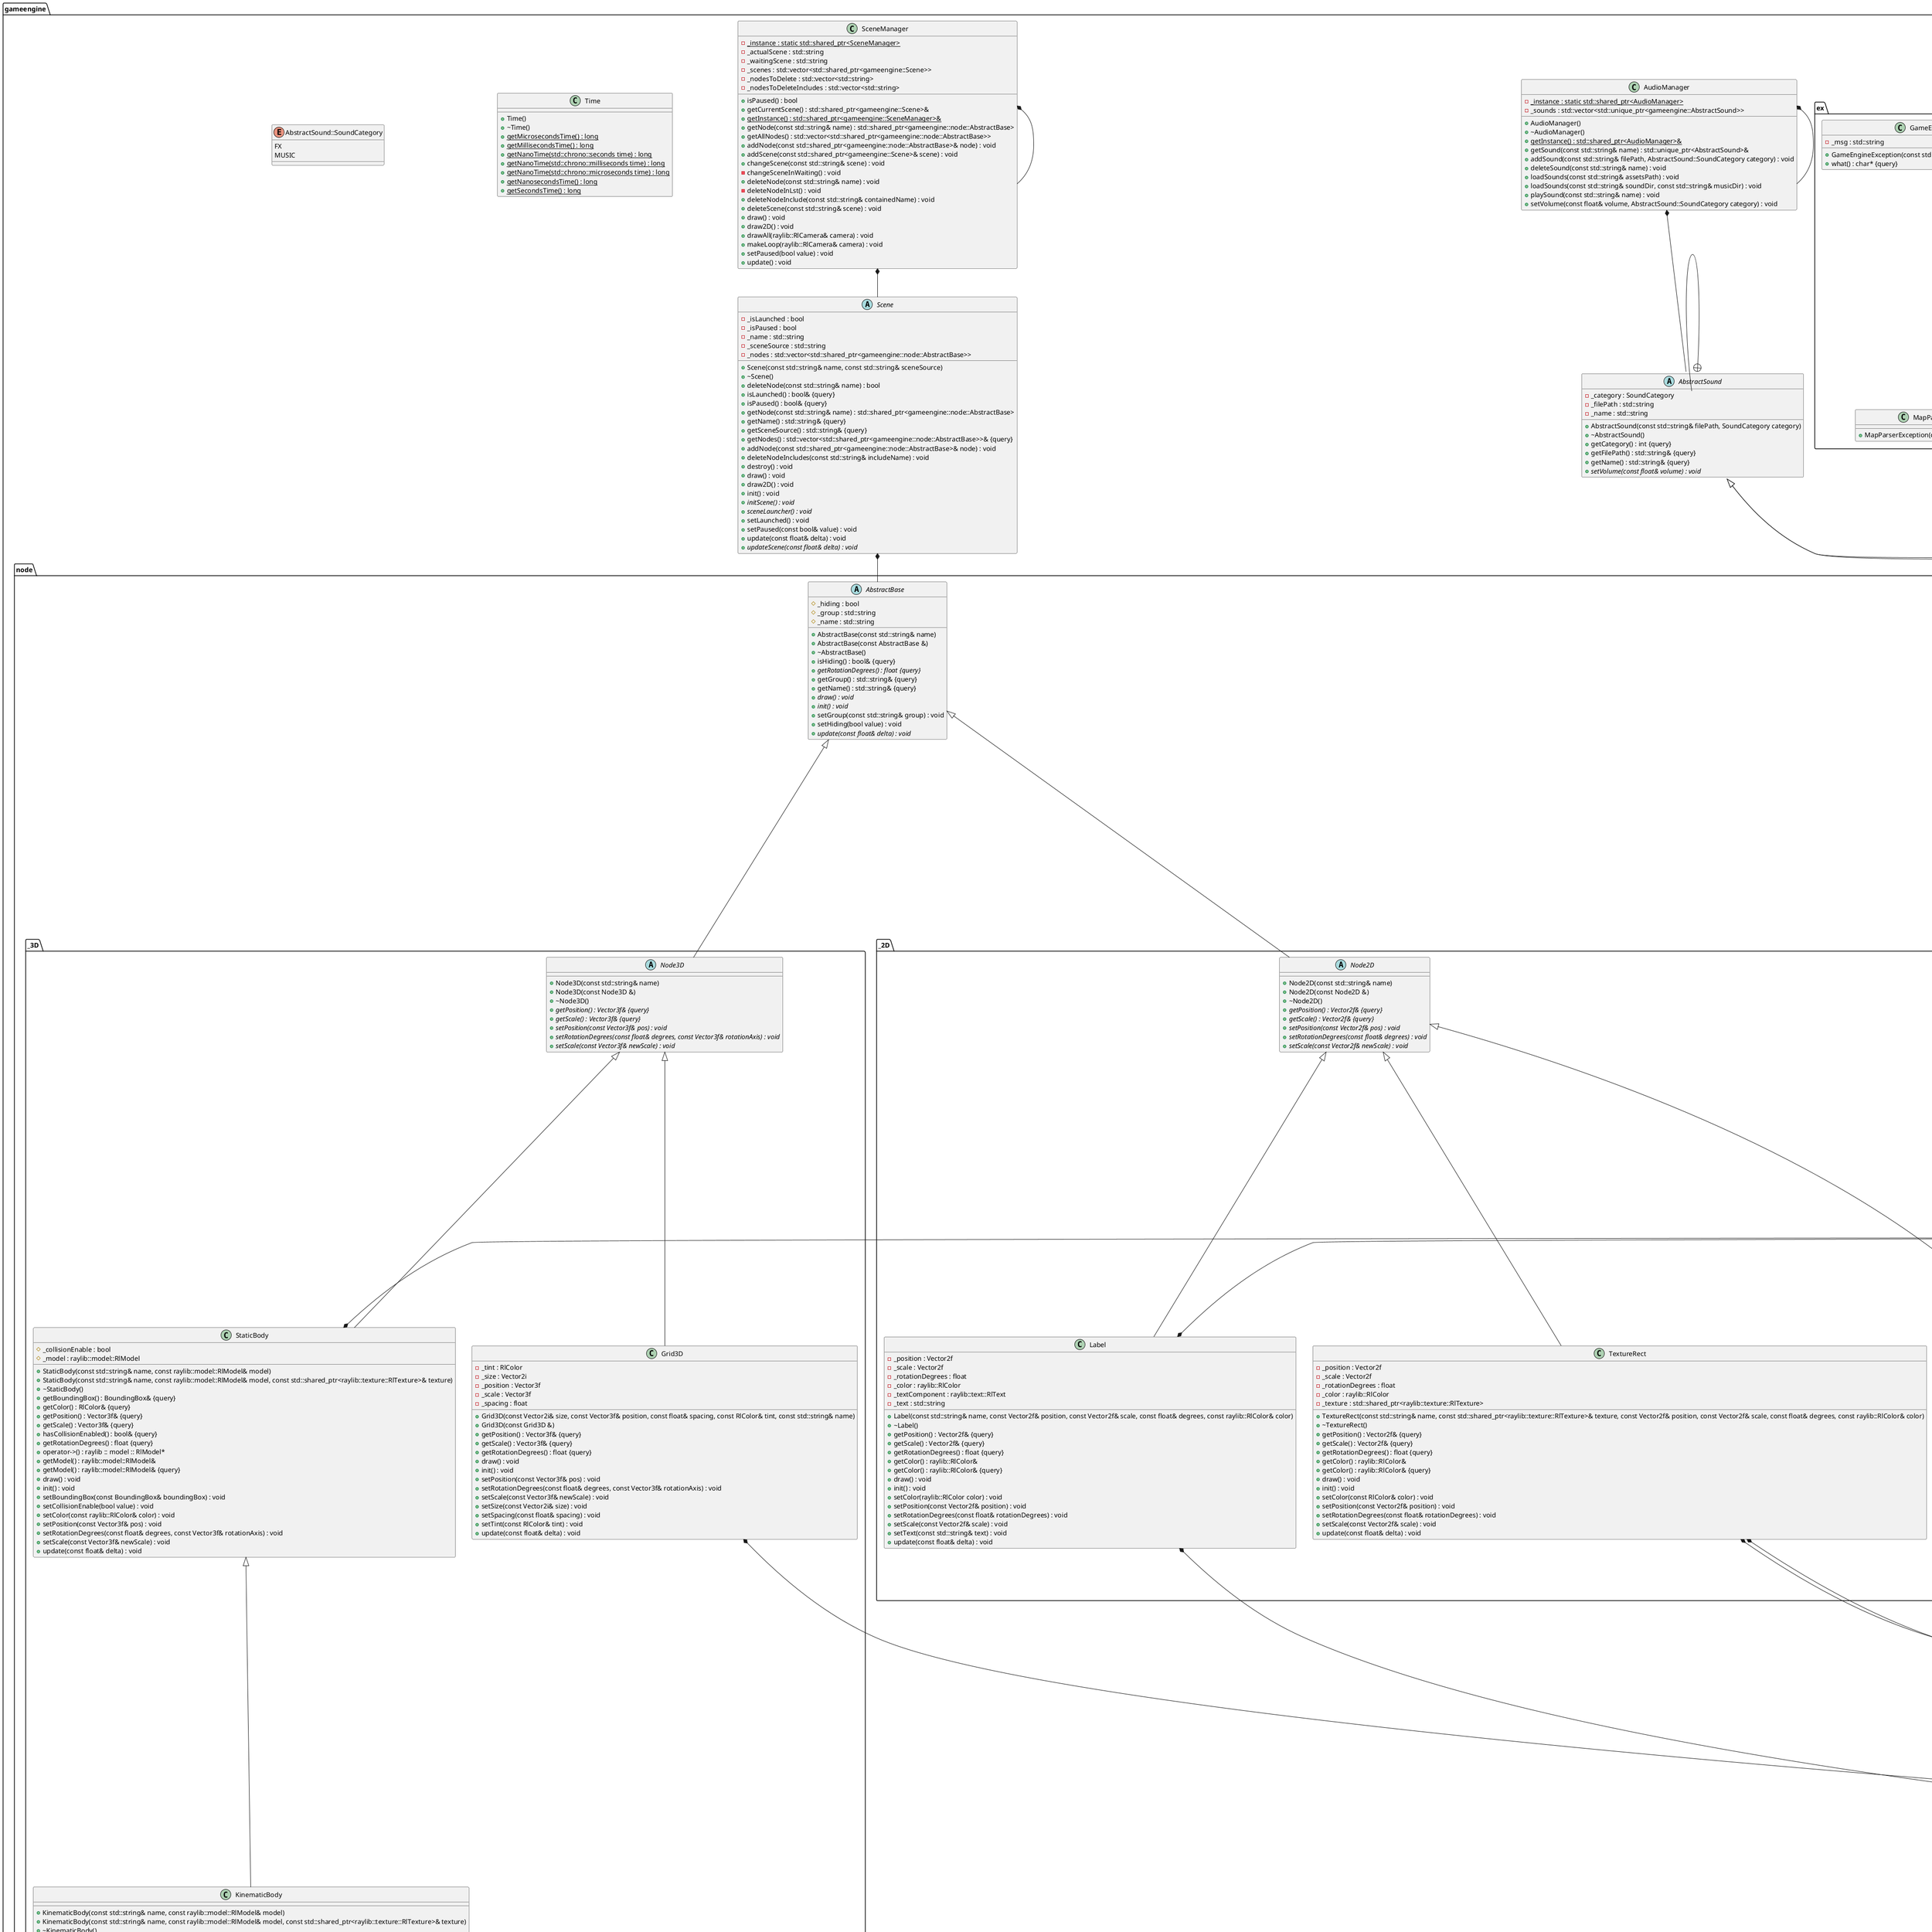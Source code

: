 @startuml





/' Objects '/

namespace raylib {
	class GlStateManager {
		+{static} color(const RlColor& color) : void
		+{static} color(unsigned char r, unsigned char g, unsigned char b, unsigned char a) : void
		+{static} color(float r, float g, float b, float a) : void
		+{static} color(unsigned char r, unsigned char g, unsigned char b) : void
		+{static} disableBackfaceCulling() : void
		+{static} disableColorBlend() : void
		+{static} disableDepthMask() : void
		+{static} disableDepthTest() : void
		+{static} disableScissorTest() : void
		+{static} disableSmoothLines() : void
		+{static} disableWireMode() : void
		+{static} enableBackfaceCulling() : void
		+{static} enableColorBlend() : void
		+{static} enableDepthMask() : void
		+{static} enableDepthTest() : void
		+{static} enableScissorTest() : void
		+{static} enableSmoothLines() : void
		+{static} enableWireMode() : void
		+{static} popMatrix() : void
		+{static} pushMatrix() : void
		+{static} rotate(const Vector3f& rotation) : void
		+{static} scale(const Vector3f& scale) : void
		+{static} scissor(int x, int y, int width, int height) : void
		+{static} scissor(const Rectangle& rect) : void
		+{static} translate(const Vector3f& translation) : void
	}

	class Random {
		+Random()
		+generate(double min, double max) : double
		+generate(float min, float max) : float
		+generate(int min, int max) : int
		+generate(long min, long max) : long
		+generate(short min, short max) : short
		-_random_device : std::random_device
		+generateSizeT(std::size_t min, std::size_t max) : std::size_t
	}

	class RlCamera {
		+RlCamera()
		+RlCamera(const Vector3f& position, const Vector3f& target, const Vector3f& lookingPoint, const float& fovy, const CameraProjection& projection, const CameraMode& cameraMode)
		-_camera : Camera3D
		+get() : Camera3D& {query}
		-_cameraMode : CameraMode
		-_mode : CameraMode
		+getConstructedCameraMode() : CameraMode& {query}
		+getMode() : CameraMode& {query}
		-_projection : CameraProjection
		+getConstructedProjection() : CameraProjection& {query}
		+geMatrix() : Matrix
		-_lookingPoint : Vector3f
		-_position : Vector3f
		-_target : Vector3f
		+getConstructedLookingPoint() : Vector3f& {query}
		+getConstructedPosition() : Vector3f& {query}
		+getConstructedTarget() : Vector3f& {query}
		-_fovy : float
		+getConstructedFovy() : float& {query}
		+reset() : void
		+setCameraMode(const CameraMode& mode) : void
		+setFov(const float& fovy) : void
		+setPosition(const Vector3f& position) : void
		+setProjection(const CameraProjection& projection) : void
		+setTarget(const Vector3f& target) : void
		+update() : void
	}

	class RlColor {
		+RlColor(Color color)
		+RlColor(unsigned char r, unsigned char g, unsigned char b, unsigned char a)
		+RlColor(std::uint32_t color)
		+RlColor(const Vector4f& normalizedColor)
		+RlColor(float hue, float saturation, float value)
		-_color : Color
		+getColor() : Color& {query}
		+operator+(unsigned char value) : RlColor&
		+operator+=(unsigned char value) : RlColor&
		+operator-(unsigned char value) : RlColor&
		+operator-=(unsigned char value) : RlColor&
		+setAlpha(unsigned char a) : RlColor&
		+setBlue(unsigned char b) : RlColor&
		+setGreen(unsigned char g) : RlColor&
		+setRed(unsigned char r) : RlColor&
		+toHSV() : Vector3f
		+normalize() : Vector4f {query}
		+operator!=(const RlColor& rhs) : bool {query}
		+operator==(const RlColor& rhs) : bool {query}
		+{static} Beige : static const RlColor
		+{static} Black : static const RlColor
		+{static} Blue : static const RlColor
		+{static} Brown : static const RlColor
		+{static} DarkBlue : static const RlColor
		+{static} DarkBrown : static const RlColor
		+{static} DarkGray : static const RlColor
		+{static} DarkGreen : static const RlColor
		+{static} DarkPurple : static const RlColor
		+{static} Gold : static const RlColor
		+{static} Gray : static const RlColor
		+{static} Green : static const RlColor
		+{static} LightGray : static const RlColor
		+{static} Lime : static const RlColor
		+{static} Magenta : static const RlColor
		+{static} Maroon : static const RlColor
		+{static} Orange : static const RlColor
		+{static} Pink : static const RlColor
		+{static} Purple : static const RlColor
		+{static} RayWhite : static const RlColor
		+{static} Red : static const RlColor
		+{static} SkyBlue : static const RlColor
		+{static} Transparent : static const RlColor
		+{static} Violet : static const RlColor
		+{static} White : static const RlColor
		+{static} Yellow : static const RlColor
		+toInteger() : std::uint32_t {query}
		+getAlpha() : unsigned char& {query}
		+getBlue() : unsigned char& {query}
		+getGreen() : unsigned char& {query}
		+getRed() : unsigned char& {query}
		+alpha(float alpha) : void
		+alphaBlend(const RlColor& src, const RlColor& tint) : void
		+setColor(unsigned char r, unsigned char g, unsigned char b, unsigned char a) : void
		+setColor(const Color& color) : void
	}

	class Vector2 <template<typename T>> {
		+Vector2()
		+Vector2(T x, T y)
		+x : T
		+y : T
		+operator!=(const Vector2<T>& other) : bool {query}
		+operator==(const Vector2<T>& other) : bool {query}
	}

	class Vector3 <template<typename T>> {
		+Vector3()
		+Vector3(T x, T y, T z)
		+x : T
		+y : T
		+z : T
		+operator!=(const Vector3<T>& other) : bool {query}
		+operator==(const Vector3<T>& other) : bool {query}
	}

	class Vector4 <template<typename T>> {
		+Vector4()
		+Vector4(T x, T y, T z, T w)
		+w : T
		+x : T
		+y : T
		+z : T
		+operator!=(const Vector4& other) : bool {query}
		+operator==(const Vector4& other) : bool {query}
	}

	namespace window {
		class RlWindow {
			+RlWindow()
			+~RlWindow()
			-_isCreated : bool
			-_isOpen : bool
			+hasState(const ConfigFlags& flag) : bool
			+isFocused() : bool
			+isFullScreen() : bool
			+isHidden() : bool
			+isMaximized() : bool
			+isMinimized() : bool
			+isOpen() : bool
			+isReady() : bool
			+isResized() : bool
			+isIsCreated() : bool& {query}
			-_height : int
			-_minHeight : int
			-_minWidth : int
			-_width : int
			+getHeight() : int& {query}
			+getMinHeight() : int& {query}
			+getMinWidth() : int& {query}
			+getWidth() : int& {query}
			-_camera : raylib::RlCamera
			+getCamera() : raylib::RlCamera&
			+getCamera() : raylib::RlCamera& {query}
			-{static} _instance : static std::shared_ptr<RlWindow>
			+{static} getInstance() : std::shared_ptr<RlWindow>&
			-_title : std::string
			+getTitle() : std::string& {query}
			+clearState(unsigned int flags) : void
			+createWindow(const std::string& title, int width, int height, int fps) : void
			+maximize() : void
			+minimize() : void
			+restore() : void
			+setCamera(const RlCamera& camera) : void
			+setConfigFlags(unsigned int flags) : void
			+setIcon(const image::RlImage& image) : void
			+setIsOpen(const bool& isOpen) : void
			+setMinSize(int width, int height) : void
			+setMonitor(int monitor) : void
			+setPosition(int x, int y) : void
			+setSize(int width, int height) : void
			+setState(unsigned int flags) : void
			+setTitle(const std::string& title) : void
			+takeScreenshot(const std::string& fileName) : void
			+toggleFullscreen() : void
		}

		class System {
			+{static} getMonitorPosition(int monitorIndex) : Vector2f
			+{static} getWindowPosition() : Vector2f
			+{static} getWindowScaleDPI() : Vector2f
			+{static} getMonitorPhysicalSize(int monitorIndex) : Vector2i
			+{static} getMonitorSize(int monitorIndex) : Vector2i
			+{static} getScreenSize() : Vector2i
			+{static} getCurrentMonitor() : int
			+{static} getMonitorCount() : int
			+{static} getMonitorHeight(int monitorIndex) : int
			+{static} getMonitorPhysicalHeight(int monitorIndex) : int
			+{static} getMonitorPhysicalWidth(int monitorIndex) : int
			+{static} getMonitorRefreshRate(int monitorIndex) : int
			+{static} getMonitorWidth(int monitorIndex) : int
			+{static} getScreenHeight() : int
			+{static} getScreenWidth() : int
			+{static} getClipboardText() : std::string
			+{static} getMonitorName(int monitorIndex) : std::string
			+{static} setClipboardText(const std::string& text) : void
		}
	}

	namespace texture {
		class RlRenderTexture {
			+RlRenderTexture(int width, int height)
			+~RlRenderTexture()
			-_renderTexture : RenderTexture2D
			+getRenderTexture() : RenderTexture2D& {query}
		}

		class RlTexture {
			+RlTexture(const std::string& fileName)
			+RlTexture(const image::RlImage& image)
			+RlTexture(const image::RlImage& image, const CubemapLayout& layout)
			+~RlTexture()
			-_textureRec : Rectangle
			+getTextureRec() : Rectangle& {query}
			-_texture : Texture2D
			+get() : Texture2D& {query}
			+getTexture() : Texture2D&
			+getFormat() : int& {query}
			+getHeight() : int& {query}
			+getMipmaps() : int& {query}
			+getWidth() : int& {query}
			-_texturePath : std::string
			+getPath() : std::string& {query}
			+getID() : unsigned int& {query}
			+genTextureMipmaps() : void
			+setFilter(const TextureFilter& filter) : void
			+setWrap(const TextureWrap& wrap) : void
			+update(const void* pixels) : void
			+updateRect(const Rectangle& rec, const void* pixels) : void
		}
	}

	namespace text {
		class RlFont {
			+RlFont()
			+RlFont(const std::string& fontPath)
			+RlFont(const int& fontSize)
			+RlFont(const std::string& fontPath, const int& fontSize, int* fontChars, const int& glyphCount)
			+RlFont(const image::RlImage& image, const RlColor& key, const int& firstChar)
			+RlFont(const std::string& fileType, const unsigned char* fileData, int dataSize, const int& fontSize, int* fontChars, const int& glyphCount)
			+~RlFont()
			-_font : Font
			+getFont() : Font& {query}
			-_fontSize : int
			+getFontSize() : int {query}
			+{static} getDefaultFont() : std::shared_ptr<RlFont>
			-_fontPath : std::string
			+getFontPath() : std::string& {query}
		}

		class RlText {
			+RlText(const std::string& text, const Vector2f& position, const RlColor& color)
			+RlText(const std::string& text, std::shared_ptr<RlFont>& font, const Vector2f& position, const RlColor& color)
			+RlText(const std::string& text, const std::string& fontPath, float fontSize, const Vector2f& position, const RlColor& color)
			-_color : RlColor
			+getColor() : RlColor& {query}
			-_origin : Vector2f
			-_position : Vector2f
			+getSize() : Vector2f {query}
			+getOrigin() : Vector2f& {query}
			+getPosition() : Vector2f& {query}
			-_fontSize : float
			-_rotation : float
			-_textSpacing : float
			+getFontSize() : float {query}
			+getRotation() : float {query}
			+getTextSpacing() : float {query}
			+getWidth() : float {query}
			-_font : std::shared_ptr<RlFont>
			+getFont() : std::shared_ptr<RlFont>& {query}
			-_text : std::string
			+getText() : std::string& {query}
			+setColor(const RlColor& color) : void
			+setFont(const std::shared_ptr<RlFont>& font) : void
			+setFontSize(float fontSize) : void
			+setOrigin(const Vector2f& origin) : void
			+setPosition(float x, float y) : void
			+setPosition(const Vector2f& pos) : void
			+setRotation(float rotation) : void
			+setText(const std::string& text) : void
			+setTextSpacing(float textSpacing) : void
		}

		class TextCodepoint {
			+TextCodepoint(const std::string& text)
			+getCodepointsCount() : int {query}
			+{static} codePointToUTF8(const int& codepoint, int& byteSize) : std::string
			+toUTF8String(const int& bytesLength) : std::string
			-_codepoints : std::vector<int>
			+getCodepoints() : std::vector<int>& {query}
		}
	}

	namespace shader {
		class RlShader {
			+RlShader()
			+~RlShader()
			-_shader : Shader
			+getShader() : Shader& {query}
			+getLocation(const std::string& uniformName) : int
			+getLocationAttrib(const std::string& attribName) : int
			+load(const std::string& vsFileName, const std::string& fsFileName) : void
			+loadFromMemory(const std::string& vsCode, const std::string& fsCode) : void
			+setValue(int locIndex, const void* value, int uniformType) : void
			+setValueMatrix(int locIndex, const Matrix& mat) : void
			+setValueTexture(int locIndex, const texture::RlTexture& texture) : void
			+setValueV(int locIndex, const void* value, int uniformType, int count) : void
		}
	}

	namespace model {
		class MeshGenerator {
			+{static} genMeshCone(const float& radius, const float& height, const int& slices) : RlMesh
			+{static} genMeshCube(const float& width, const float& height, const float& length) : RlMesh
			+{static} genMeshCubicmap(const image::RlImage& cubicmap, const Vector3f& cubeSize) : RlMesh
			+{static} genMeshCylinder(const float& radius, const float& height, const int& slices) : RlMesh
			+{static} genMeshHeightmap(const image::RlImage& heightmap, const Vector3f& size) : RlMesh
			+{static} genMeshHemiSphere(const float& radius, const int& rings, const int& slices) : RlMesh
			+{static} genMeshKnot(const float& radius, const float& size, const int& radSeg, const int& sides) : RlMesh
			+{static} genMeshPlane(const float& width, const float& length, const int& resX, const int& resZ) : RlMesh
			+{static} genMeshPoly(const int& sides, const float& radius) : RlMesh
			+{static} genMeshSphere(const float& radius, const int& rings, const int& slices) : RlMesh
			+{static} genMeshTorus(const float& radius, const float& size, const int& radSeg, const int& sides) : RlMesh
		}

		class RlAnimation {
			+RlAnimation()
			+RlAnimation(const std::string& animationDir, const std::string& extension)
			-_isLoaded : bool
			+isLoaded() : bool& {query}
			+getAnimationsSize() : std::size_t {query}
			-_animationModels : std::vector<RlModel>
			+getAnimationModels() : std::vector<RlModel>& {query}
			-_frame : unsigned int
			+getFrame() : unsigned int& {query}
			+update() : void
		}

		class RlMaterial {
			+RlMaterial(const std::string& fileName)
			+RlMaterial(Material& material)
			+~RlMaterial()
			-_material : Material
			+getMaterial() : Material& {query}
			+getMaterial() : Material&
		}

		class RlMesh {
			+RlMesh(const Mesh& mesh)
			+RlMesh(const RlMesh& mesh)
			+~RlMesh()
			+getBoundingBox() : BoundingBox
			+getMesh() : Mesh& {query}
			+operator=(const RlMesh& mesh) : RlMesh&
			+exportMesh(const std::string& fileName) : bool
			-_mesh : std::shared_ptr<Mesh>
			+getMeshSharedPtr() : std::shared_ptr<Mesh>& {query}
			+genBinormals() : void
			+genTangents() : void
			+updateBuffer(const int& index, void* data, const int& dataSize, const int& offset) : void
			+uploadInGPU(const bool& dynamic) : void
		}

		class RlModel {
			+RlModel(const std::string& fileName)
			+RlModel(const std::string& fileName, const std::string& textureName)
			+RlModel(const std::shared_ptr<RlMesh>& mesh)
			+RlModel(const RlMesh& mesh)
			+RlModel(const RlModel& model)
			+~RlModel()
			-_baseBoudingBox : BoundingBox
			-_boundingBox : BoundingBox
			+getDefaultBoundingBox() : BoundingBox {query}
			+getBaseBoundingBox() : BoundingBox& {query}
			+getBoundingBox() : BoundingBox& {query}
			+getModel() : Model& {query}
			-_color : RlColor
			+getColor() : RlColor& {query}
			+operator=(const RlModel& model) : RlModel&
			-_position : Vector3f
			-_rotationAxis : Vector3f
			-_scale : Vector3f
			+getPosition() : Vector3f& {query}
			+getRotationAxis() : Vector3f& {query}
			+getScale() : Vector3f& {query}
			-_rotationAngle : float
			+getRotationAngle() : float& {query}
			-_model : std::shared_ptr<Model>
			-_mesh : std::shared_ptr<RlMesh>
			-_texture : std::shared_ptr<texture::RlTexture>
			+getTexture() : std::shared_ptr<texture::RlTexture>& {query}
			+setBoundingBox(const BoundingBox& boundingBox) : void
			+setColor(const RlColor& color) : void
			+setMaterialTexture(const std::shared_ptr<texture::RlTexture>& texture) : void
			+setMaterialTexture(const std::shared_ptr<texture::RlTexture>& texture, const int& materialIndex) : void
			+setMaterialTexture(const std::shared_ptr<texture::RlTexture>& texture, const int& materialIndex, const MaterialMapIndex& type) : void
			+setMeshMaterial(const int& meshId, const int& materialId) : void
			+setPosition(const Vector3f& position) : void
			+setPosition(const float& x, const float& y, const float& z) : void
			+setRotationAngle(float rotationAngle) : void
			+setRotationAxis(const Vector3f& rotationAxis) : void
			+setRotationAxis(const float& x, const float& y, const float& z) : void
			+setScale(const Vector3f& scale) : void
			+setScale(const float& x, const float& y, const float& z) : void
		}

		class RlModelAnimation {
			+RlModelAnimation(const RlModel& model, const std::string& fileName)
			+~RlModelAnimation()
			-_anims : ModelAnimation*
			-_model : RlModel
			+animationIndexIsValid(const unsigned int& animIndex) : bool
			-_frameCount : int
			-_animations : std::vector<ModelAnimation>
			-_count : unsigned int
			+getCount() : unsigned int {query}
			+incrementFrameCount(const int& value) : void
			+unload(const unsigned int& animIndex) : void
			+update(const unsigned int& animIndex) : void
		}
	}

	namespace image {
		class ImageDrawHelper {
			+{static} clearBackground(image::RlImage& dst, const RlColor& color) : void
			+{static} drawCircle(image::RlImage& dst, int centerX, int centerY, int radius, const RlColor& color) : void
			+{static} drawCircle(image::RlImage& dst, const Vector2f& center, int radius, const RlColor& color) : void
			+{static} drawImage(image::RlImage& dst, const image::RlImage& src, const Rectangle& srcRec, const Rectangle& dstRec, const RlColor& tint) : void
			+{static} drawImageText(image::RlImage& dst, const std::string& text, int posX, int posY, int fontSize, const RlColor& color) : void
			+{static} drawImageText(image::RlImage& dst, const raylib::text::RlFont& font, const std::string& text, const Vector2f& position, float fontSize, float spacing, const RlColor& tint) : void
			+{static} drawLine(image::RlImage& dst, int startPosX, int startPosY, int endPosX, int endPosY, const RlColor& color) : void
			+{static} drawLine(image::RlImage& dst, const Vector2f& start, const Vector2f& end, const RlColor& color) : void
			+{static} drawPixel(image::RlImage& dst, int posX, int posY, const RlColor& color) : void
			+{static} drawPixel(image::RlImage& dst, const Vector2f& position, const RlColor& color) : void
			+{static} drawRectangle(image::RlImage& dst, int posX, int posY, int width, int height, const RlColor& color) : void
			+{static} drawRectangle(image::RlImage& dst, const Vector2f& position, const Vector2f& size, const RlColor& color) : void
			+{static} drawRectangleLines(image::RlImage& dst, const Rectangle& rec, int thick, const RlColor& color) : void
			+{static} drawRectangleRec(image::RlImage& dst, const Rectangle& rec, const RlColor& color) : void
		}

		class ImageGenerator {
			+{static} genImageCellular(const int& width, const int& height, const int& tileSize) : RlImage
			+{static} genImageChecked(const int& width, const int& height, const int& checksX, const int& checksY, const RlColor& col1, const RlColor& col2) : RlImage
			+{static} genImageColor(const int& width, const int& height, const RlColor& color) : RlImage
			+{static} genImageGradientH(const int& width, const int& height, const RlColor& left, const RlColor& right) : RlImage
			+{static} genImageGradientRadial(const int& width, const int& height, float density, const RlColor& inner, const RlColor& outer) : RlImage
			+{static} genImageGradientV(const int& width, const int& height, const RlColor& top, const RlColor& bottom) : RlImage
			+{static} genImageWhiteNoise(const int& width, const int& height, float factor) : RlImage
		}

		class RlImage {
			+RlImage(const Image& image)
			+RlImage(const Image& image, int frameCount)
			+~RlImage()
			-_image : Image
			+getImage() : Image& {query}
			+getImage() : Image&
			+getImageAlphaBorder(float threshold) : Rectangle
			+getImageColor(int x, int y) : RlColor
			+copy() : RlImage
			+subImage(const Rectangle& rec) : RlImage
			+save(const std::string& fileName) : bool
			+saveAsCode(const std::string& fileName) : bool
			-_frameCount : int
			+getFrameCount() : int& {query}
			+loadImageColors() : std::vector<RlColor>
			+loadImagePalette(int maxPaletteSize) : std::vector<RlColor>
			+alphaClear(const RlColor& color, float threshold) : void
			+alphaCrop(float threshold) : void
			+alphaMask(const RlImage& alphaMask) : void
			+alphaPremultiply() : void
			+changeFormat(int newFormat) : void
			+colorBrightness(int brightness) : void
			+colorContrast(float contrast) : void
			+colorGrayscale() : void
			+colorInvert() : void
			+colorReplace(const RlColor& color, const RlColor& replace) : void
			+colorTint(const RlColor& color) : void
			+crop(const Rectangle& crop) : void
			+dither(int rBpp, int gBpp, int bBpp, int aBpp) : void
			+flipHorizontal() : void
			+flipVertical() : void
			+mipmaps() : void
			+resize(int newWidth, int newHeight) : void
			+resizeCanvas(int newWidth, int newHeight, int offsetX, int offsetY, const RlColor& fill) : void
			+resizeNearesetNeighbor(int newWidth, int newHeight) : void
			+rotateClockwise() : void
			+rotateCounterClockwise() : void
			+toPot(const RlColor& fill) : void
		}
	}

	namespace helper {
		class AudioHelper {
			+{static} isAudioDeviceReady() : bool
			+{static} getNumberOfSoundsPlaying() : int
			-{static} _audioDeviceInit : static bool
			+{static} closeAudioDevice() : void
			+{static} initAudioDevice() : void
			+{static} setAudioStreamBufferSizeDefault(const int& size) : void
			+{static} setMasterVolume(float volume) : void
			+{static} stopMultiSound() : void
		}

		class CameraHelper {
			+{static} setAltControl(int keyAlt) : void
			+{static} setCameraMode(const RlCamera& camera, const CameraMode& mode) : void
			+{static} setMoveControls(int keyFront, int keyBack, int keyRight, int keyLeft, int keyUp, int keyDown) : void
			+{static} setPanControl(int keyPan) : void
			+{static} setSmoothZoomControl(int keySmoothZoom) : void
		}

		class Collision2DHelper {
			+{static} getCollisionRec(const Rectangle& rec1, const Rectangle& rec2) : Rectangle
			+{static} checkCollisionCircleRec(const Vector2f& center, const float& radius, const Rectangle& rec) : bool
			+{static} checkCollisionCircles(const Vector2f& center1, const float& radius1, const Vector2f& center2, const float& radius2) : bool
			+{static} checkCollisionLines(const Vector2f& startPos1, const Vector2f& endPos1, const Vector2f& startPos2, const Vector2f& endPos2, Vector2f& collisionPoint) : bool
			+{static} checkCollisionPointCircle(const Vector2f& point, const Vector2f& center, const float& radius) : bool
			+{static} checkCollisionPointLine(const Vector2f& point, const Vector2f& p1, const Vector2f& p2, const int& threshold) : bool
			+{static} checkCollisionPointRec(const Vector2f& point, const Rectangle& rec) : bool
			+{static} checkCollisionPointTriangle(const Vector2f& point, const Vector2f& p1, const Vector2f& p2, const Vector2f& p3) : bool
			+{static} checkCollisionRecs(const Rectangle& rec1, const Rectangle& rec2) : bool
		}

		class Collision3dHelper {
			+{static} getRayCollisionBox(const Ray& ray, const BoundingBox& box) : RayCollision
			+{static} getRayCollisionMesh(const Ray& ray, const model::RlMesh& mesh, const Matrix& transform) : RayCollision
			+{static} getRayCollisionModel(const Ray& ray, const model::RlModel& model) : RayCollision
			+{static} getRayCollisionQuad(const Ray& ray, const Vector3f& p1, const Vector3f& p2, const Vector3f& p3, const Vector3f& p4) : RayCollision
			+{static} getRayCollisionSphere(const Ray& ray, const Vector3f& center, const float& radius) : RayCollision
			+{static} getRayCollisionTriangle(const Ray& ray, const Vector3f& p1, const Vector3f& p2, const Vector3f& p3) : RayCollision
			+{static} checkCollisionBoxSphere(const BoundingBox& box, const Vector3f& center, const float& radius) : bool
			+{static} checkCollisionBoxes(const BoundingBox& box1, const BoundingBox& box2) : bool
			+{static} checkCollisionSpheres(const Vector3f& center1, const float& radius1, const Vector3f& center2, const float& radius2) : bool
		}

		class ColorHelper {
			+{static} colorAlpha(const RlColor& color, float alpha) : RlColor
			+{static} colorAlphaBlend(const RlColor& dst, const RlColor& src, const RlColor& tint) : RlColor
			+{static} colorFromHSV(float hue, float saturation, float value) : RlColor
			+{static} colorFromNormalized(const Vector4f& normalizedColor) : RlColor
			+{static} getColor(unsigned int hexValue) : RlColor
			+{static} getPixelColor(void* srcPtr, int format) : RlColor
			+{static} colorToHSV(const RlColor& color) : Vector3f
			+{static} getPixelDataSize(int width, int height, int format) : int
			+{static} setPixelColor(void* dstPtr, const RlColor& color, int format) : void
		}

		class CoreHelper {
			+{static} loadVrStereoConfig(const VrDeviceInfo& device) : VrStereoConfig
			+{static} getTime() : double
			+{static} getFrameTime() : float
			+{static} getFPS() : int
			+{static} openURL(const std::string& url) : void
			+{static} setFramerateLimit(int fps) : void
			+{static} unloadVrStereoConfig(const VrStereoConfig& config) : void
		}

		class FileHelper {
			+{static} directoryExists(const std::string& dirPath) : bool
			+{static} fileExists(const std::string& fileName) : bool
			+{static} isFileDropped() : bool
			+{static} isFileExtension(const std::string& fileName, const std::string& ext) : bool
			+{static} saveFileText(const std::string& fileName, const std::string& text) : bool
			+{static} getFileModTime(const std::string& fileName) : long long
			+{static} getDirectoryPath(const std::string& filePath) : std::string
			+{static} getFileExtension(const std::string& fileName) : std::string
			+{static} getFileName(const std::string& filePath) : std::string
			+{static} getFileNameWithoutExt(const std::string& filePath) : std::string
			+{static} getPrevDirectoryPath(const std::string& dirPath) : std::string
			+{static} getWorkingDirectory() : std::string
			+{static} loadFileText(const std::string& fileName) : std::string
			+{static} getDirectoryFiles(const std::string& dirPath, const bool& recursive) : std::vector<std::string>
			+{static} getDirectoryFiles(const std::string& dirPath, const std::function<bool ( const std::string& )>& filter) : std::vector<std::string>
			+{static} getDirectoryFiles(const std::string& dirPath, const bool& recursive, const std::function<bool ( const std::string& fileName )>& filterFunction) : std::vector<std::string>
			+{static} getDroppedFiles() : std::vector<std::string>
			+{static} loadFileData(const std::string& fileName) : std::vector<unsigned char>
			+{static} changeDirectory(const std::string& dir) : void
		}

		class ImageHelper {
			+{static} fromText(const std::string& text, int fontSize, const RlColor& color) : raylib::image::RlImage
			+{static} fromText(const raylib::text::RlFont& font, const std::string& text, float fontSize, float spacing, const RlColor& tint) : raylib::image::RlImage
			+{static} genImageFontAtlas(const GlyphInfo* chars, Rectangle** recs, int glyphCount, int fontSize, int padding, int packMethod) : raylib::image::RlImage
			+{static} load(const std::string& fileName) : raylib::image::RlImage
			+{static} loadAnim(const std::string& fileName) : raylib::image::RlImage
			+{static} loadFromMemory(const std::string& fileType, const unsigned char* fileData, int dataSize) : raylib::image::RlImage
			+{static} loadFromScreen() : raylib::image::RlImage
			+{static} loadFromTexture(const Texture2D& texture) : raylib::image::RlImage
			+{static} loadRaw(const std::string& fileName, int width, int height, int format, int headerSize) : raylib::image::RlImage
		}

		class TextHelper {
			+{static} getGlyphInfo(const raylib::text::RlFont& font, int codepoint) : GlyphInfo
			+{static} getGlyphAtlasRec(const raylib::text::RlFont& font, int codepoint) : Rectangle
			+{static} measureText(const raylib::text::RlFont& font, const std::string& text) : Vector2f
			+{static} measureText(const raylib::text::RlFont& font, const std::string& text, float fontSize, float spacing) : Vector2f
			+{static} getGlyphIndex(const raylib::text::RlFont& font, int codepoint) : int
			+{static} measureText(const std::string& text, int fontSize) : int
		}

		class VectorHelper {
			+{static} toVectorf(const::Vector2& vector) : Vector2f
			+{static} toVectorf(const::Vector3& vector) : Vector3f
			+{static} toVectorf(const::Vector4& vector) : Vector4f
			+toRaylibVector(const Vector2f& vector) : static::Vector2
			+toRaylibVector(const Vector3f& vector) : static::Vector3
			+toRaylibVector(const Vector4f& vector) : static::Vector4
		}

		class WorldHelper {
			+{static} getScreenToWorld2D(const Vector2f& position, const Camera2D& camera) : Vector2f
			+{static} getWorldToScreen(const Vector3f& position, const RlCamera& camera) : Vector2f
			+{static} getWorldToScreen2D(const Vector2f& position, const Camera2D& camera) : Vector2f
			+{static} getWorldToScreenEx(const Vector3f& position, const RlCamera& camera, int width, int height) : Vector2f
		}

		namespace input {
			class CursorHelper {
				+{static} isCursorHidden() : bool
				+{static} isCursorOnScreen() : bool
				+{static} disableCursor() : void
				+{static} enableCursor() : void
				+{static} hideCursor() : void
				+{static} showCursor() : void
			}

			class GamepadHelper {
				+{static} isGamepadAvailable(const int& gamepad) : bool
				+{static} isGamepadButtonDown(const int& gamepad, const GamepadButton& button) : bool
				+{static} isGamepadButtonPressed(const int& gamepad, const GamepadButton& button) : bool
				+{static} isGamepadButtonReleased(const int& gamepad, const GamepadButton& button) : bool
				+{static} isGamepadButtonUp(const int& gamepad, const GamepadButton& button) : bool
				+{static} getGamepadAxisMovement(const int& gamepad, const GamepadAxis& axis) : float
				+{static} getGamepadAxisCount(const int& gamepad) : int
				+{static} getGamepadButtonPressed() : int
				+{static} setGamepadMappings(const std::string& mappings) : int
				+{static} getGamepadName(const int& gamepad) : std::string
			}

			class KeyboardHelper {
				+{static} isKeyDown(const KeyboardKey& key) : bool
				+{static} isKeyPressed(const KeyboardKey& key) : bool
				+{static} isKeyReleased(const KeyboardKey& key) : bool
				+{static} isKeyUp(const KeyboardKey& key) : bool
				+{static} getCharPressed() : int
				+{static} getKeyPressed() : int
				+{static} getKeyName(const int& key, const int& scancode) : std::string
				+{static} getPressedKeys() : std::vector<KeyboardKey>
				+{static} getPressedChars() : std::vector<int>
				+{static} setExitKey(const KeyboardKey& key) : void
			}

			class MouseHelper {
				+{static} getMouseRay(const Vector2f& mousePosition, const RlCamera& camera) : Ray
				+{static} getMouseDelta() : Vector2f
				+{static} getMousePosition() : Vector2f
				+{static} isMouseButtonDown(const MouseButton& button) : bool
				+{static} isMouseButtonPressed(const MouseButton& button) : bool
				+{static} isMouseButtonReleased(const MouseButton& button) : bool
				+{static} isMouseButtonUp(const MouseButton& button) : bool
				+{static} getMouseWheelMove() : float
				+{static} getMouseX() : int
				+{static} getMouseY() : int
				+{static} setMouseCursor(const MouseCursor& cursor) : void
				+{static} setMouseOffset(int offsetX, int offsetY) : void
				+{static} setMousePosition(int x, int y) : void
				+{static} setMouseScale(float scaleX, float scaleY) : void
			}

			class TouchHelper {
				+{static} getGestureDragVector() : Vector2f
				+{static} getGesturePinchVector() : Vector2f
				+{static} getTouchPosition(const int& index) : Vector2f
				+{static} isGestureDetected(const int& gesture) : bool
				+{static} getGestureDragAngle() : float
				+{static} getGestureHoldDuration() : float
				+{static} getGesturePinchAngle() : float
				+{static} getGestureDetected() : int
				+{static} getTouchPointCount() : int
				+{static} getTouchPointId(const int& index) : int
				+{static} getTouchX() : int
				+{static} getTouchY() : int
				+{static} setGesturesEnabled(const unsigned int& flags) : void
			}
		}

		namespace draw {
			class Draw2DHelper {
				-{static} _texShapesRec : static Rectangle
				-{static} _texShapes : static Texture2D
				+{static} drawCircle(int centerX, int centerY, float radius, const RlColor& color) : void
				+{static} drawCircle(const Vector2f& center, float radius, const RlColor& color) : void
				+{static} drawCircleGradient(int centerX, int centerY, float radius, const RlColor& color1, const RlColor& color2) : void
				+{static} drawCircleLines(int centerX, int centerY, float radius, const RlColor& color) : void
				+{static} drawCircleSector(const Vector2f& center, float radius, float startAngle, float endAngle, int segments, const RlColor& color) : void
				+{static} drawCircleSectorLines(const Vector2f& center, float radius, float startAngle, float endAngle, int segments, const RlColor& color) : void
				+{static} drawEllipse(int centerX, int centerY, float radiusH, float radiusV, const RlColor& color) : void
				+{static} drawEllipseLines(int centerX, int centerY, float radiusH, float radiusV, const RlColor& color) : void
				+{static} drawLine(int startPosX, int startPosY, int endPosX, int endPosY, const RlColor& color) : void
				+{static} drawLine(const Vector2f& startPos, const Vector2f& endPos, const RlColor& color) : void
				+{static} drawLine(const Vector2f& startPos, const Vector2f& endPos, float thick, const RlColor& color) : void
				+{static} drawLineBezier(const Vector2f& startPos, const Vector2f& endPos, float thick, const RlColor& color) : void
				+{static} drawLineBezierCubic(const Vector2f& startPos, const Vector2f& endPos, const Vector2f& startControlPos, const Vector2f& endControlPos, float thick, const RlColor& color) : void
				+{static} drawLineBezierQuad(const Vector2f& startPos, const Vector2f& endPos, const Vector2f& controlPos, float thick, const RlColor& color) : void
				+{static} drawLineStrip(const std::vector<Vector2f>& points, const RlColor& color) : void
				+{static} drawPixel(int posX, int posY, const RlColor& color) : void
				+{static} drawPixel(const Vector2f& position, const RlColor& color) : void
				+{static} drawPoly(const Vector2f& center, int sides, float radius, float rotation, const RlColor& color) : void
				+{static} drawPolyLines(const Vector2f& center, int sides, float radius, float rotation, const RlColor& color) : void
				+{static} drawPolyLines(const Vector2f& center, int sides, float radius, float rotation, float lineThick, const RlColor& color) : void
				+{static} drawRectangle(int posX, int posY, int width, int height, const RlColor& color) : void
				+{static} drawRectangle(const Vector2f& position, const Vector2f& size, const RlColor& color) : void
				+{static} drawRectangle(const Rectangle& rec, const RlColor& color) : void
				+{static} drawRectangle(const Rectangle& rec, const Vector2f& origin, float rotation, const RlColor& color) : void
				+{static} drawRectangleGradient(const Rectangle& rec, const RlColor& col1, const RlColor& col2, const RlColor& col3, const RlColor& col4) : void
				+{static} drawRectangleGradientH(int posX, int posY, int width, int height, const RlColor& color1, const RlColor& color2) : void
				+{static} drawRectangleGradientV(int posX, int posY, int width, int height, const RlColor& color1, const RlColor& color2) : void
				+{static} drawRectangleLines(int posX, int posY, int width, int height, const RlColor& color) : void
				+{static} drawRectangleLinesEx(const Rectangle& rec, float lineThick, const RlColor& color) : void
				+{static} drawRectangleRounded(const Rectangle& rec, float roundness, int segments, const RlColor& color) : void
				+{static} drawRectangleRoundedLines(const Rectangle& rec, float roundness, int segments, float lineThick, const RlColor& color) : void
				+{static} drawRing(const Vector2f& center, float innerRadius, float outerRadius, float startAngle, float endAngle, int segments, const RlColor& color) : void
				+{static} drawRingLines(const Vector2f& center, float innerRadius, float outerRadius, float startAngle, float endAngle, int segments, const RlColor& color) : void
				+{static} drawTriangle(const Vector2f& v1, const Vector2f& v2, const Vector2f& v3, const RlColor& color) : void
				+{static} drawTriangleFan(const std::vector<Vector2f>& points, const RlColor& color) : void
				+{static} drawTriangleLines(const Vector2f& v1, const Vector2f& v2, const Vector2f& v3, const RlColor& color) : void
				+{static} drawTriangleStrip(const std::vector<Vector2f>& points, const RlColor& color) : void
				+{static} setShapesTexture(const texture::RlTexture& texture, const Rectangle& source) : void
			}

			class Draw3DHelper {
				+{static} drawBillboard(const RlCamera& camera, const texture::RlTexture& texture, const Vector3f& position, float size, const RlColor& tint) : void
				+{static} drawBillboardPro(const RlCamera& camera, const texture::RlTexture& texture, const Rectangle& source, const Vector3f& position, const Vector3f& up, const Vector2f& size, const Vector2f& origin, float rotation, const RlColor& tint) : void
				+{static} drawBillboardRec(const RlCamera& camera, const texture::RlTexture& texture, const Rectangle& source, const Vector3f& position, const Vector2f& size, const RlColor& tint) : void
				+{static} drawBoundingBox(const BoundingBox& box, const RlColor& color) : void
				+{static} drawCircle(const Vector3f& center, const float& radius, const Vector3f& rotationAxis, const float& rotationAngle, const RlColor& color) : void
				+{static} drawCube(const Vector3f& position, const float& width, const float& height, const float& length, const RlColor& color) : void
				+{static} drawCube(const Vector3f& position, const Vector3f& size, const RlColor& color) : void
				+{static} drawCubeTexture(const texture::RlTexture& texture, const Vector3f& position, const float& width, const float& height, const float& length, const RlColor& color) : void
				+{static} drawCubeTextureRec(const texture::RlTexture& texture, const Rectangle& source, const Vector3f& position, const float& width, const float& height, const float& length, const RlColor& color) : void
				+{static} drawCubeWires(const Vector3f& position, const float& width, const float& height, const float& length, const RlColor& color) : void
				+{static} drawCubeWires(const Vector3f& position, const Vector3f& size, const RlColor& color) : void
				+{static} drawCylinder(const Vector3f& position, const float& radiusTop, const float& radiusBottom, const float& height, const int& slices, const RlColor& color) : void
				+{static} drawCylinder(const Vector3f& startPos, const Vector3f& endPos, const float& startRadius, const float& endRadius, const int& sides, const RlColor& color) : void
				+{static} drawCylinderWires(const Vector3f& position, const float& radiusTop, const float& radiusBottom, const float& height, const int& slices, const RlColor& color) : void
				+{static} drawCylinderWires(const Vector3f& startPos, const Vector3f& endPos, const float& startRadius, const float& endRadius, const int& sides, const RlColor& color) : void
				+{static} drawGrid(const int& slices, const float& spacing) : void
				+{static} drawGrid(const Vector2i& size, const float& spacing) : void
				+{static} drawGrid(const Vector2i& size, const Vector3f& position, const float& spacing) : void
				+{static} drawGrid(const Vector2i& size, const Vector3f& position, const float& spacing, const RlColor& color) : void
				+{static} drawLine(const Vector3f& startPos, const Vector3f& endPos, const RlColor& color) : void
				+{static} drawPlane(const Vector3f& centerPos, const Vector2f& size, const RlColor& color) : void
				+{static} drawPoint(const Vector3f& position, const RlColor& color) : void
				+{static} drawRay(const Ray& ray, const RlColor& color) : void
				+{static} drawSphere(const Vector3f& centerPos, const float& radius, const RlColor& color) : void
				+{static} drawSphere(const Vector3f& centerPos, const float& radius, const int& rings, const int& slices, const RlColor& color) : void
				+{static} drawSphereWires(const Vector3f& centerPos, const float& radius, const int& rings, const int& slices, const RlColor& color) : void
				+{static} drawTriangle3D(const Vector3f& v1, const Vector3f& v2, const Vector3f& v3, const RlColor& color) : void
				+{static} drawTriangleStrip3D(const std::vector<Vector3f>& points, const RlColor& color) : void
			}

			class DrawHelper {
				+{static} beginBlendMode(int mode) : void
				+{static} beginDrawing() : void
				+{static} beginMode2D(const Camera2D& camera) : void
				+{static} beginMode3D(const RlCamera& camera) : void
				+{static} beginScissorMode(int x, int y, int width, int height) : void
				+{static} beginShaderMode(const shader::RlShader& shader) : void
				+{static} beginTextureMode(const RenderTexture2D& target) : void
				+{static} beginVrStereoMode(const VrStereoConfig& config) : void
				+{static} clearBackground(const RlColor& color) : void
				+{static} endBlendMode() : void
				+{static} endDrawing() : void
				+{static} endMode2D() : void
				+{static} endMode3D() : void
				+{static} endScissorMode() : void
				+{static} endShaderMode() : void
				+{static} endTextureMode() : void
				+{static} endVrStereoMode() : void
			}

			class DrawModelHelper {
				+{static} drawMesh(const raylib::model::RlMesh& mesh, const raylib::model::RlMaterial& material, const Matrix& transform) : void
				+{static} drawMeshInstanced(const raylib::model::RlMesh& mesh, const raylib::model::RlMaterial& material, std::vector<Matrix>& transforms) : void
				+{static} drawModel(const raylib::model::RlModel& model) : void
				+{static} drawModel(const raylib::model::RlModel& model, const Vector3f& position, const float& scale, const RlColor& tint) : void
				+{static} drawModel(const raylib::model::RlModel& model, const Vector3f& position, const Vector3f& rotationAxis, const float& rotationAngle, const Vector3f& scale, const RlColor& tint) : void
				+{static} drawModelWires(const raylib::model::RlModel& model) : void
				+{static} drawModelWires(const raylib::model::RlModel& model, const Vector3f& position, const float& scale, const RlColor& tint) : void
				+{static} drawModelWires(const raylib::model::RlModel& model, const Vector3f& position, const Vector3f& rotationAxis, const float& rotationAngle, const Vector3f& scale, const RlColor& tint) : void
			}

			class DrawTextHelper {
				+{static} drawCenteredText(const std::string& text, const raylib::text::RlFont& font, const Vector2f& position, const RlColor& color, const float& spacing) : void
				+{static} drawCenteredText(const std::string& text, const raylib::text::RlFont& font, const Vector2f& position, const float& fontSize, const RlColor& color, const float& spacing) : void
				+{static} drawCenteredText(const raylib::text::RlText& text) : void
				+{static} drawFps(const Vector2f& pos, const int& fontSize) : void
				+{static} drawFps(const float& posX, const float& posY, const int& fontSize) : void
				+{static} drawFps(const Vector2f& pos) : void
				+{static} drawFps(const int& posX, const int& posY) : void
				+{static} drawText(const std::string& text, const Vector2f& pos, const int& fontSize, const RlColor& color) : void
				+{static} drawText(const std::string& text, const float& posX, const float& posY, const int& fontSize, const RlColor& color) : void
				+{static} drawText(const std::string& text, const raylib::text::RlFont& font, const Vector2f& position, const RlColor& color) : void
				+{static} drawText(const std::string& text, const raylib::text::RlFont& font, const Vector2f& position, const float& fontSize, const RlColor& tint, const float& spacing) : void
				+{static} drawText(const std::string& text, const raylib::text::RlFont& font, const Vector2f& position, const float& rotation, const float& fontSize, const RlColor& tint, const float& spacing) : void
				+{static} drawText(const std::string& text, const raylib::text::RlFont& font, const Vector2f& position, const Vector2f& origin, const float& fontSize, const RlColor& tint, const float& spacing) : void
				+{static} drawText(const std::string& text, const raylib::text::RlFont& font, const Vector2f& position, const Vector2f& origin, const float& rotation, const float& fontSize, const RlColor& tint, const float& spacing) : void
				+{static} drawText(const raylib::text::RlText& text, const Vector2f& position, const RlColor& color) : void
				+{static} drawText(const raylib::text::RlText& text, const float& posX, const float& posY, const RlColor& color) : void
				+{static} drawText(const raylib::text::RlText& text) : void
				+{static} drawTextUsingCodepoint(const raylib::text::RlFont& font, const int& codepoint, const Vector2f& position, float fontSize, const RlColor& tint) : void
			}

			class DrawTextureHelper {
				+{static} drawTexture(const texture::RlTexture& texture, int posX, int posY, const RlColor& tint) : void
				+{static} drawTexture(const texture::RlTexture& texture, const Vector2f& position, const RlColor& tint) : void
				+{static} drawTexture(const texture::RlTexture& texture, const Vector2f& position, float rotation, float scale, const RlColor& tint) : void
				+{static} drawTexture(const texture::RlTexture& texture, const Rectangle& source, const Rectangle& dest, const Vector2f& origin, float rotation, const RlColor& tint) : void
				+{static} drawTextureNPatch(const texture::RlTexture& texture, const NPatchInfo& nPatchInfo, const Rectangle& dest, const Vector2f& origin, float rotation, const RlColor& tint) : void
				+{static} drawTexturePoly(const texture::RlTexture& texture, const Vector2f& center, const std::vector<Vector2f>& points, std::vector<Vector2f>& texcoords, const RlColor& tint) : void
				+{static} drawTextureQuad(const texture::RlTexture& texture, const Vector2f& tiling, const Vector2f& offset, const Rectangle& quad, const RlColor& tint) : void
				+{static} drawTextureRec(const texture::RlTexture& texture, const Rectangle& source, const Vector2f& position, const RlColor& tint) : void
				+{static} drawTextureTiled(const texture::RlTexture& texture, const Rectangle& source, const Rectangle& dest, const Vector2f& origin, float rotation, float scale, const RlColor& tint) : void
			}
		}
	}

	namespace ex {
		class BuilderException {
			+BuilderException(const std::string& msg)
		}

		class CameraException {
			+CameraException(const std::string& message)
		}

		class InvalidArgumentException {
			+InvalidArgumentException(const std::string& msg)
		}

		class RaylibException {
			+RaylibException(const std::string& msg, bool prefix)
			+what() : char* {query}
			-_msg : std::string
		}

		class RlAnimationException {
			+RlAnimationException(const std::string& message)
		}

		class RlModelException {
			+RlModelException(const std::string& message)
		}

		class WindowException {
			+WindowException(const std::string& msg)
		}
	}

	namespace builder {
		abstract class IBuilder <template<typename T>> {
			+{abstract} build() : T
		}

		class RlCameraBuilder {
			+RlCameraBuilder()
			-_cameraMode : CameraMode
			-_projection : CameraProjection
			+build() : RlCamera
			+setCameraMode(CameraMode cameraMode) : RlCameraBuilder&
			+setFovy(float fovy) : RlCameraBuilder&
			+setLookingPoint(const Vector3f& lookingPoint) : RlCameraBuilder&
			+setPosition(const Vector3f& position) : RlCameraBuilder&
			+setProjection(CameraProjection projection) : RlCameraBuilder&
			+setTarget(const Vector3f& target) : RlCameraBuilder&
			-_lookingPoint : Vector3f
			-_position : Vector3f
			-_target : Vector3f
			-_fovy : float
		}

		class RlImageBuilder {
			+RlImageBuilder()
			-_bottom : RlColor
			-_col1 : RlColor
			-_col2 : RlColor
			-_color : RlColor
			-_inner : RlColor
			-_left : RlColor
			-_outer : RlColor
			-_right : RlColor
			-_top : RlColor
			+setBottom(const RlColor& bottom) : RlImageBuilder&
			+setChecksX(const int& checksX) : RlImageBuilder&
			+setChecksY(const int& checksY) : RlImageBuilder&
			+setCol1(const RlColor& col1) : RlImageBuilder&
			+setCol2(const RlColor& col2) : RlImageBuilder&
			+setColor(const RlColor& color) : RlImageBuilder&
			+setDensity(const float& density) : RlImageBuilder&
			+setFactor(const float& factor) : RlImageBuilder&
			+setHeight(const int& height) : RlImageBuilder&
			+setInner(const RlColor& inner) : RlImageBuilder&
			+setLeft(const RlColor& left) : RlImageBuilder&
			+setOuter(const RlColor& outer) : RlImageBuilder&
			+setRight(const RlColor& right) : RlImageBuilder&
			+setTitleSize(const int& titleSize) : RlImageBuilder&
			+setTop(const RlColor& top) : RlImageBuilder&
			+setType(ImageType type) : RlImageBuilder&
			+setWidth(const int& width) : RlImageBuilder&
			-_density : float
			-_factor : float
			-_checksX : int
			-_checksY : int
			-_height : int
			-_titleSize : int
			-_width : int
			-_flags : long
			-_type : long
			+build() : raylib::image::RlImage
		}

		class RlMeshBuilder {
			+RlMeshBuilder()
			+setConeSlices(const int& slices) : RlMeshBuilder&
			+setCubeSize(const Vector3f& cubeSize) : RlMeshBuilder&
			+setCubicmap(const image::RlImage& cubicmap) : RlMeshBuilder&
			+setHeight(const float& height) : RlMeshBuilder&
			+setHeightmap(const image::RlImage& heightmap) : RlMeshBuilder&
			+setHemisphereRings(const int& rings) : RlMeshBuilder&
			+setKnotRadSeg(const int& radSeg) : RlMeshBuilder&
			+setLength(const float& length) : RlMeshBuilder&
			+setMeshType(MeshType meshType) : RlMeshBuilder&
			+setRadSeg(const int& radSeg) : RlMeshBuilder&
			+setRadius(const float& radius) : RlMeshBuilder&
			+setResX(const int& resX) : RlMeshBuilder&
			+setResZ(const int& resZ) : RlMeshBuilder&
			+setRings(const int& rings) : RlMeshBuilder&
			+setSides(const int& sides) : RlMeshBuilder&
			+setSize(const float& size) : RlMeshBuilder&
			+setSlices(const int& slices) : RlMeshBuilder&
			+setVec3fSize(const Vector3f& size) : RlMeshBuilder&
			+setWidth(const float& width) : RlMeshBuilder&
			-_cubeSize : Vector3f
			-_vec3fSize : Vector3f
			-_height : float
			-_length : float
			-_radius : float
			-_size : float
			-_width : float
			-_cubicmap : image::RlImage
			-_heightmap : image::RlImage
			-_radSeg : int
			-_resX : int
			-_resZ : int
			-_rings : int
			-_sides : int
			-_slices : int
			-_flags : long
			-_type : long
			+build() : model::RlMesh
		}

		class RlModelBuilder {
			+RlModelBuilder()
			-_boundingBox : BoundingBox
			-_color : RlColor
			+setRotationAxis(const Vector3f& rotationAxis) : RlModelBuilder
			+setBoundingBox(const BoundingBox& boundingBox) : RlModelBuilder&
			+setColor(const RlColor& color) : RlModelBuilder&
			+setMesh(const std::shared_ptr<raylib::model::RlMesh>& mesh) : RlModelBuilder&
			+setMesh(const raylib::model::RlMesh& mesh) : RlModelBuilder&
			+setModelPath(const std::string& modelPath) : RlModelBuilder&
			+setPosition(const Vector3f& position) : RlModelBuilder&
			+setRotationAngle(const float& rotationAngle) : RlModelBuilder&
			+setScale(const Vector3f& scale) : RlModelBuilder&
			+setTexture(const std::shared_ptr<texture::RlTexture>& texture) : RlModelBuilder&
			+setTexturePath(const std::string& texturePath) : RlModelBuilder&
			-_position : Vector3f
			-_rotationAxis : Vector3f
			-_scale : Vector3f
			-_boundingBoxSet : bool
			-_rotationAngle : float
			-_flags : long
			+build() : raylib::model::RlModel
			-{static} _validTypes : static std::vector<ValidType>
			-_mesh : std::shared_ptr<raylib::model::RlMesh>
			-_texture : std::shared_ptr<texture::RlTexture>
			-_modelPath : std::string
			-_texturePath : std::string
		}

		class RlTextBuilder {
			+RlTextBuilder()
			-_color : RlColor
			+setColor(const RlColor& color) : RlTextBuilder&
			+setFont(const std::shared_ptr<raylib::text::RlFont>& font) : RlTextBuilder&
			+setFontPath(const std::string& fontPath) : RlTextBuilder&
			+setFontSize(const float& fontSize) : RlTextBuilder&
			+setOrigin(const Vector2f& origin) : RlTextBuilder&
			+setPosition(const Vector2f& position) : RlTextBuilder&
			+setRotation(const float& rotation) : RlTextBuilder&
			+setSpacing(const float& spacing) : RlTextBuilder&
			+setText(const std::string& text) : RlTextBuilder&
			-_origin : Vector2f
			-_position : Vector2f
			-_isFontPathSet : bool
			-_isFontSet : bool
			-_isFontSizeSet : bool
			-_isTextSet : bool
			-_fontSize : float
			-_rotation : float
			-_textSpacing : float
			+build() : raylib::text::RlText
			-_font : std::shared_ptr<raylib::text::RlFont>
			-_fontPath : std::string
			-_text : std::string
		}

		enum RlImageBuilder::ImageType {
			ImageCellular
			ImageChecked
			ImageColor
			ImageGradientH
			ImageGradientRadial
			ImageGradientV
			ImageWhiteNoise
		}

		enum RlImageBuilder::ParameterName {
			Bottom
			ChecksX
			ChecksY
			Col1
			Col2
			Color
			Density
			Factor
			Height
			Inner
			Left
			Outer
			Right
			TitleSize
			Top
			Width
		}

		enum RlMeshBuilder::MeshType {
			MeshCone
			MeshCube
			MeshCubicmap
			MeshCylinder
			MeshHeightmap
			MeshHemiSphere
			MeshKnot
			MeshPlane
			MeshPoly
			MeshSphere
			MeshTorus
		}

		enum RlMeshBuilder::ParameterName {
			ConeSlices
			CubeSize
			Cubicmap
			Height
			Heightmap
			HemisphereRings
			KnotRadSeg
			Length
			RadSeg
			Radius
			ResX
			ResZ
			Rings
			Sides
			Size
			Slices
			Vec3fSize
			Width
		}

		enum RlModelBuilder::RequiredParameter {
			MESH
			MODEL_PATH
			SHARED_TEXTURE
			TEXTURE_PATH
		}

		enum RlModelBuilder::ValidType {
			RLMODEL_MESH
			RLMODEL_MESH_AND_SHARED_TEXTURE
			RLMODEL_PATH
			RLMODEL_PATH_AND_SHARED_TEXTURE
			RLMODEL_PATH_AND_TEXTURE
		}
	}

	namespace audio {
		class RlAudioStream {
			+RlAudioStream(const unsigned int& sampleRate, const unsigned int& sampleSize, const unsigned int& channels)
			+~RlAudioStream()
			-_stream : AudioStream
			+isPlaying() : bool
			+isProcessed() : bool
			-_volume : float
			+getVolume() : float& {query}
			+pause() : void
			+play() : void
			+resume() : void
			+setPitch(const float& pitch) : void
			+setVolume(float volume) : void
			+stop() : void
			+update(const void* data, const int& samplesCount) : void
		}

		class RlMusic {
			+RlMusic(const std::string& fileName)
			+RlMusic(const std::string& fileType, unsigned char* data, const int& dataSize)
			+~RlMusic()
			-_music : Music
			+isPlaying() : bool
			+isLooping() : bool& {query}
			-_volume : float
			+getTimeLength() : float
			+getTimePlayed() : float
			+getVolume() : float& {query}
			+pause() : void
			+play() : void
			+resume() : void
			+seek(const float& position) : void
			+setLooping(const bool& loop) : void
			+setPitch(const float& pitch) : void
			+setVolume(const float& volume) : void
			+stop() : void
			+update() : void
		}

		class RlSound {
			+RlSound(const Sound& sound)
			+RlSound(const std::string& fileName)
			+RlSound(const RlWave& wave)
			+~RlSound()
			-_sound : Sound
			+isPlaying() : bool
			-_volume : float
			+getVolume() : float& {query}
			+pause() : void
			+play() : void
			+playMulti() : void
			+resume() : void
			+setPitch(const float& pitch) : void
			+setVolume(const float& volume) : void
			+stop() : void
			+update(const void* data, const int& samplesCount) : void
		}

		class RlWave {
			+RlWave()
			+RlWave(const Wave& wave)
			+RlWave(const std::string& path)
			+RlWave(const std::string& fileType, const unsigned char* fileData, int dataSize)
			+~RlWave()
			+copy() : RlWave
			-_wave : Wave
			+getWave() : Wave&
			+getWave() : Wave& {query}
			+exportWave(const std::string& fileName) : bool
			+exportWaveAsCode(const std::string& fileName) : bool
			-_samplesPtr : float*
			+toSound() : raylib::audio::RlSound {query}
			-_samples : std::vector<float>
			+getSamples() : std::vector<float>
			+crop(const int& initSample, const int& finalSample) : void
			+format(const int& sampleRate, const int& sampleSize, const int& channels) : void
		}
	}
}


namespace gameengine {
	abstract class AbstractSound {
		+AbstractSound(const std::string& filePath, SoundCategory category)
		+~AbstractSound()
		-_category : SoundCategory
		+getCategory() : int {query}
		-_filePath : std::string
		-_name : std::string
		+getFilePath() : std::string& {query}
		+getName() : std::string& {query}
		+{abstract} setVolume(const float& volume) : void
	}

	class AudioManager {
		+AudioManager()
		+~AudioManager()
		-{static} _instance : static std::shared_ptr<AudioManager>
		+{static} getInstance() : std::shared_ptr<AudioManager>&
		+getSound(const std::string& name) : std::unique_ptr<AbstractSound>&
		-_sounds : std::vector<std::unique_ptr<gameengine::AbstractSound>>
		+addSound(const std::string& filePath, AbstractSound::SoundCategory category) : void
		+deleteSound(const std::string& name) : void
		+loadSounds(const std::string& assetsPath) : void
		+loadSounds(const std::string& soundDir, const std::string& musicDir) : void
		+playSound(const std::string& name) : void
		+setVolume(const float& volume, AbstractSound::SoundCategory category) : void
	}

	abstract class Scene {
		+Scene(const std::string& name, const std::string& sceneSource)
		+~Scene()
		-_isLaunched : bool
		-_isPaused : bool
		+deleteNode(const std::string& name) : bool
		+isLaunched() : bool& {query}
		+isPaused() : bool& {query}
		+getNode(const std::string& name) : std::shared_ptr<gameengine::node::AbstractBase>
		-_name : std::string
		-_sceneSource : std::string
		+getName() : std::string& {query}
		+getSceneSource() : std::string& {query}
		-_nodes : std::vector<std::shared_ptr<gameengine::node::AbstractBase>>
		+getNodes() : std::vector<std::shared_ptr<gameengine::node::AbstractBase>>& {query}
		+addNode(const std::shared_ptr<gameengine::node::AbstractBase>& node) : void
		+deleteNodeIncludes(const std::string& includeName) : void
		+destroy() : void
		+draw() : void
		+draw2D() : void
		+init() : void
		+{abstract} initScene() : void
		+{abstract} sceneLauncher() : void
		+setLaunched() : void
		+setPaused(const bool& value) : void
		+update(const float& delta) : void
		+{abstract} updateScene(const float& delta) : void
	}

	class SceneManager {
		+isPaused() : bool
		-{static} _instance : static std::shared_ptr<SceneManager>
		+getCurrentScene() : std::shared_ptr<gameengine::Scene>&
		+{static} getInstance() : std::shared_ptr<gameengine::SceneManager>&
		+getNode(const std::string& name) : std::shared_ptr<gameengine::node::AbstractBase>
		-_actualScene : std::string
		-_waitingScene : std::string
		-_scenes : std::vector<std::shared_ptr<gameengine::Scene>>
		+getAllNodes() : std::vector<std::shared_ptr<gameengine::node::AbstractBase>>
		-_nodesToDelete : std::vector<std::string>
		-_nodesToDeleteIncludes : std::vector<std::string>
		+addNode(const std::shared_ptr<gameengine::node::AbstractBase>& node) : void
		+addScene(const std::shared_ptr<gameengine::Scene>& scene) : void
		+changeScene(const std::string& scene) : void
		-changeSceneInWaiting() : void
		+deleteNode(const std::string& name) : void
		-deleteNodeInLst() : void
		+deleteNodeInclude(const std::string& containedName) : void
		+deleteScene(const std::string& scene) : void
		+draw() : void
		+draw2D() : void
		+drawAll(raylib::RlCamera& camera) : void
		+makeLoop(raylib::RlCamera& camera) : void
		+setPaused(bool value) : void
		+update() : void
	}

	class TextureManager {
		-{static} _defaultTexture : static std::shared_ptr<raylib::texture::RlTexture>
		-{static} _instance : static std::unique_ptr<TextureManager>
		+getTexture(const std::string& textureName) : std::shared_ptr<raylib::texture::RlTexture>
		+{static} getDefaultTexture() : std::shared_ptr<raylib::texture::RlTexture>&
		+{static} getInstance() : std::unique_ptr<TextureManager>&
		-_textures : std::vector<std::shared_ptr<raylib::texture::RlTexture>>
		+getTextures() : std::vector<std::shared_ptr<raylib::texture::RlTexture>>& {query}
		+loadTextures(const std::string& texturesDir) : void
	}

	class Time {
		+Time()
		+~Time()
		+{static} getMicrosecondsTime() : long
		+{static} getMillisecondsTime() : long
		+{static} getNanoTime(std::chrono::seconds time) : long
		+{static} getNanoTime(std::chrono::milliseconds time) : long
		+{static} getNanoTime(std::chrono::microseconds time) : long
		+{static} getNanosecondsTime() : long
		+{static} getSecondsTime() : long
	}

	enum AbstractSound::SoundCategory {
		FX
		MUSIC
	}

	namespace node {
		abstract class AbstractBase {
			+AbstractBase(const std::string& name)
			+AbstractBase(const AbstractBase &)
			+~AbstractBase()
			#_hiding : bool
			+isHiding() : bool& {query}
			+{abstract} getRotationDegrees() : float {query}
			#_group : std::string
			#_name : std::string
			+getGroup() : std::string& {query}
			+getName() : std::string& {query}
			+{abstract} draw() : void
			+{abstract} init() : void
			+setGroup(const std::string& group) : void
			+setHiding(bool value) : void
			+{abstract} update(const float& delta) : void
		}

		namespace _3D {
			class Grid3D {
				+Grid3D(const Vector2i& size, const Vector3f& position, const float& spacing, const RlColor& tint, const std::string& name)
				+Grid3D(const Grid3D &)
				-_tint : RlColor
				-_size : Vector2i
				-_position : Vector3f
				-_scale : Vector3f
				+getPosition() : Vector3f& {query}
				+getScale() : Vector3f& {query}
				-_spacing : float
				+getRotationDegrees() : float {query}
				+draw() : void
				+init() : void
				+setPosition(const Vector3f& pos) : void
				+setRotationDegrees(const float& degrees, const Vector3f& rotationAxis) : void
				+setScale(const Vector3f& newScale) : void
				+setSize(const Vector2i& size) : void
				+setSpacing(const float& spacing) : void
				+setTint(const RlColor& tint) : void
				+update(const float& delta) : void
			}

			class KinematicBody {
				+KinematicBody(const std::string& name, const raylib::model::RlModel& model)
				+KinematicBody(const std::string& name, const raylib::model::RlModel& model, const std::shared_ptr<raylib::texture::RlTexture>& texture)
				+~KinematicBody()
				+moveAndCollide(const Vector3f& position) : bool
			}

			abstract class Node3D {
				+Node3D(const std::string& name)
				+Node3D(const Node3D &)
				+~Node3D()
				+{abstract} getPosition() : Vector3f& {query}
				+{abstract} getScale() : Vector3f& {query}
				+{abstract} setPosition(const Vector3f& pos) : void
				+{abstract} setRotationDegrees(const float& degrees, const Vector3f& rotationAxis) : void
				+{abstract} setScale(const Vector3f& newScale) : void
			}

			class StaticBody {
				+StaticBody(const std::string& name, const raylib::model::RlModel& model)
				+StaticBody(const std::string& name, const raylib::model::RlModel& model, const std::shared_ptr<raylib::texture::RlTexture>& texture)
				+~StaticBody()
				+getBoundingBox() : BoundingBox& {query}
				+getColor() : RlColor& {query}
				+getPosition() : Vector3f& {query}
				+getScale() : Vector3f& {query}
				#_collisionEnable : bool
				+hasCollisionEnabled() : bool& {query}
				+getRotationDegrees() : float {query}
				+operator->() : raylib :: model :: RlModel*
				#_model : raylib::model::RlModel
				+getModel() : raylib::model::RlModel&
				+getModel() : raylib::model::RlModel& {query}
				+draw() : void
				+init() : void
				+setBoundingBox(const BoundingBox& boundingBox) : void
				+setCollisionEnable(bool value) : void
				+setColor(const raylib::RlColor& color) : void
				+setPosition(const Vector3f& pos) : void
				+setRotationDegrees(const float& degrees, const Vector3f& rotationAxis) : void
				+setScale(const Vector3f& newScale) : void
				+update(const float& delta) : void
			}
		}

		namespace _2D {
			abstract class Button {
				+Button(const std::string& name, const std::shared_ptr<raylib::texture::RlTexture>& texture)
				-_bounds : Rectangle
				-_rectangle : Rectangle
				+getBounds() : Rectangle& {query}
				+getRectangle() : Rectangle& {query}
				-_origin : Vector2f
				-_position : Vector2f
				-_scale : Vector2f
				+getOrigin() : Vector2f& {query}
				+getPosition() : Vector2f& {query}
				+getScale() : Vector2f& {query}
				-_action : bool
				-_isEnabled : bool
				+isEnabled() : bool& {query}
				-_frameHeight : float
				-_rotationDegrees : float
				+getRotationDegrees() : float {query}
				-_frameNum : int
				-_state : int
				-_texture : std::shared_ptr<raylib::texture::RlTexture>
				+getTexture() : std::shared_ptr<raylib::texture::RlTexture>& {query}
				+centerButton(const Vector2f& pos) : void
				+draw() : void
				+init() : void
				+{abstract} pressed() : void
				+setEnabled(const bool& value) : void
				+setOrigin(const Vector2f& origin) : void
				+setPosition(const Vector2f& position) : void
				+setRotationDegrees(const float& rotationDegrees) : void
				+setScale(const Vector2f& scale) : void
				+update(const float& delta) : void
			}

			class Label {
				+Label(const std::string& name, const Vector2f& position, const Vector2f& scale, const float& degrees, const raylib::RlColor& color)
				+~Label()
				-_position : Vector2f
				-_scale : Vector2f
				+getPosition() : Vector2f& {query}
				+getScale() : Vector2f& {query}
				-_rotationDegrees : float
				+getRotationDegrees() : float {query}
				-_color : raylib::RlColor
				+getColor() : raylib::RlColor&
				+getColor() : raylib::RlColor& {query}
				-_textComponent : raylib::text::RlText
				-_text : std::string
				+draw() : void
				+init() : void
				+setColor(raylib::RlColor color) : void
				+setPosition(const Vector2f& position) : void
				+setRotationDegrees(const float& rotationDegrees) : void
				+setScale(const Vector2f& scale) : void
				+setText(const std::string& text) : void
				+update(const float& delta) : void
			}

			abstract class Node2D {
				+Node2D(const std::string& name)
				+Node2D(const Node2D &)
				+~Node2D()
				+{abstract} getPosition() : Vector2f& {query}
				+{abstract} getScale() : Vector2f& {query}
				+{abstract} setPosition(const Vector2f& pos) : void
				+{abstract} setRotationDegrees(const float& degrees) : void
				+{abstract} setScale(const Vector2f& newScale) : void
			}

			class TextureRect {
				+TextureRect(const std::string& name, const std::shared_ptr<raylib::texture::RlTexture>& texture, const Vector2f& position, const Vector2f& scale, const float& degrees, const raylib::RlColor& color)
				+~TextureRect()
				-_position : Vector2f
				-_scale : Vector2f
				+getPosition() : Vector2f& {query}
				+getScale() : Vector2f& {query}
				-_rotationDegrees : float
				+getRotationDegrees() : float {query}
				-_color : raylib::RlColor
				+getColor() : raylib::RlColor&
				+getColor() : raylib::RlColor& {query}
				-_texture : std::shared_ptr<raylib::texture::RlTexture>
				+draw() : void
				+init() : void
				+setColor(const RlColor& color) : void
				+setPosition(const Vector2f& position) : void
				+setRotationDegrees(const float& rotationDegrees) : void
				+setScale(const Vector2f& scale) : void
				+update(const float& delta) : void
			}
		}
	}

	namespace map {
		class MapParser <template<typename T>> {
			+MapParser(const std::string& fileName, const std::unordered_map<char, T>& symbols, const Vector2u& maxSize)
			-_maxSize : Vector2u
			-_size : Vector2u
			+getMaxSize() : Vector2u& {query}
			+getSize() : Vector2u& {query}
			-_file : std::ifstream
			-_buffer : std::string
			-_fileName : std::string
			-removeComment(const std::string& line) : std::string
			+getBuffer() : std::string& {query}
			+getFileName() : std::string& {query}
			+getSymbols() : std::unordered_map<char , T>& {query}
			-_symbols : std::unordered_map<char, T>
			-_map : std::vector<std::vector<T>>
			+getMap() : std::vector<std::vector<T>>& {query}
			+parse() : void
			-parseMap() : void
		}
	}

	namespace ex {
		class GameEngineException {
			+GameEngineException(const std::string& message, const bool& prefix)
			+what() : char* {query}
			-_msg : std::string
		}

		class MapParserException {
			+MapParserException(const std::string& message)
		}
	}

	namespace audio {
		class Music {
			+Music(const std::string& fileName, AbstractSound::SoundCategory category)
			+setVolume(const float& volume) : void
		}

		class Sound {
			+Sound(const std::string& fileName, SoundCategory category)
			+setVolume(const float& volume) : void
		}
	}
}





/' Inheritance relationships '/

gameengine.node.AbstractBase <|-- gameengine.node._2D.Node2D


gameengine.node.AbstractBase <|-- gameengine.node._3D.Node3D


gameengine.AbstractSound <|-- gameengine.audio.Music


gameengine.AbstractSound <|-- gameengine.audio.Sound


gameengine.ex.GameEngineException <|-- gameengine.ex.MapParserException


raylib.builder.IBuilder <|-- raylib.builder.RlCameraBuilder


raylib.builder.IBuilder <|-- raylib.builder.RlImageBuilder


raylib.builder.IBuilder <|-- raylib.builder.RlMeshBuilder


raylib.builder.IBuilder <|-- raylib.builder.RlModelBuilder


raylib.builder.IBuilder <|-- raylib.builder.RlTextBuilder


gameengine.node._2D.Node2D <|-- gameengine.node._2D.Button


gameengine.node._2D.Node2D <|-- gameengine.node._2D.Label


gameengine.node._2D.Node2D <|-- gameengine.node._2D.TextureRect


gameengine.node._3D.Node3D <|-- gameengine.node._3D.Grid3D


gameengine.node._3D.Node3D <|-- gameengine.node._3D.StaticBody


raylib.ex.RaylibException <|-- raylib.ex.BuilderException


raylib.ex.RaylibException <|-- raylib.ex.CameraException


raylib.ex.RaylibException <|-- raylib.ex.InvalidArgumentException


raylib.ex.RaylibException <|-- raylib.ex.RlAnimationException


raylib.ex.RaylibException <|-- raylib.ex.RlModelException


raylib.ex.RaylibException <|-- raylib.ex.WindowException


raylib.audio.RlMusic <|-- gameengine.audio.Music


raylib.audio.RlSound <|-- gameengine.audio.Sound


gameengine.node._3D.StaticBody <|-- gameengine.node._3D.KinematicBody





/' Aggregation relationships '/

gameengine.AudioManager *-- gameengine.AbstractSound


gameengine.AudioManager *-- gameengine.AudioManager


gameengine.node._2D.Button *-- raylib.texture.RlTexture


gameengine.node._3D.Grid3D *-- raylib.RlColor


gameengine.node._2D.Label *-- raylib.RlColor


gameengine.node._2D.Label *-- raylib.text.RlText


raylib.model.RlAnimation *-- raylib.model.RlModel


raylib.RlColor "26" *-- raylib.RlColor


raylib.builder.RlImageBuilder "9" *-- raylib.RlColor


raylib.builder.RlMeshBuilder "2" *-- raylib.image.RlImage


raylib.model.RlModel *-- raylib.RlColor


raylib.model.RlModel *-- raylib.model.RlMesh


raylib.model.RlModel *-- raylib.texture.RlTexture


raylib.model.RlModelAnimation *-- raylib.model.RlModel


raylib.builder.RlModelBuilder *-- raylib.RlColor


raylib.builder.RlModelBuilder *-- raylib.model.RlMesh


raylib.builder.RlModelBuilder *-- raylib.texture.RlTexture


raylib.audio.RlMusic *-- gameengine.audio.Music


raylib.audio.RlSound *-- gameengine.audio.Sound


raylib.text.RlText *-- raylib.RlColor


raylib.text.RlText *-- raylib.text.RlFont


raylib.builder.RlTextBuilder *-- raylib.RlColor


raylib.builder.RlTextBuilder *-- raylib.text.RlFont


raylib.window.RlWindow *-- raylib.RlCamera


raylib.window.RlWindow *-- raylib.window.RlWindow


gameengine.Scene *-- gameengine.node.AbstractBase


gameengine.SceneManager *-- gameengine.Scene


gameengine.SceneManager *-- gameengine.SceneManager


gameengine.node._3D.StaticBody *-- raylib.model.RlModel


gameengine.TextureManager "2" *-- raylib.texture.RlTexture


gameengine.TextureManager *-- gameengine.TextureManager


gameengine.node._2D.TextureRect *-- raylib.RlColor


gameengine.node._2D.TextureRect *-- raylib.texture.RlTexture






/' Nested objects '/

gameengine.AbstractSound +-- gameengine.AbstractSound::SoundCategory


raylib.builder.RlImageBuilder +-- raylib.builder.RlImageBuilder::ImageType


raylib.builder.RlImageBuilder +-- raylib.builder.RlImageBuilder::ParameterName


raylib.builder.RlMeshBuilder +-- raylib.builder.RlMeshBuilder::MeshType


raylib.builder.RlMeshBuilder +-- raylib.builder.RlMeshBuilder::ParameterName


raylib.builder.RlModelBuilder +-- raylib.builder.RlModelBuilder::RequiredParameter


raylib.builder.RlModelBuilder +-- raylib.builder.RlModelBuilder::ValidType




@enduml
